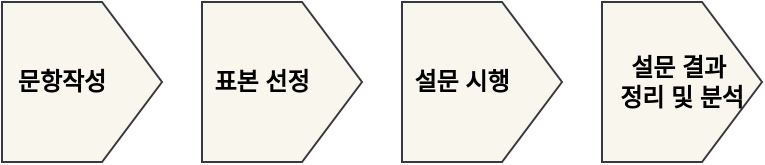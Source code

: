 <mxfile>
    <diagram id="PNMt3UdQ9-GeICi5q9jL" name="Page-1">
        <mxGraphModel dx="690" dy="420" grid="1" gridSize="10" guides="1" tooltips="1" connect="1" arrows="1" fold="1" page="1" pageScale="1" pageWidth="1169" pageHeight="827" math="0" shadow="0">
            <root>
                <mxCell id="0"/>
                <mxCell id="1" parent="0"/>
                <mxCell id="2" value="" style="shape=offPageConnector;whiteSpace=wrap;html=1;rotation=-90;fillColor=#f9f7ed;strokeColor=#36393d;" vertex="1" parent="1">
                    <mxGeometry x="110" y="150" width="80" height="80" as="geometry"/>
                </mxCell>
                <mxCell id="3" value="문항작성" style="text;html=1;align=center;verticalAlign=middle;whiteSpace=wrap;rounded=0;fontStyle=1" vertex="1" parent="1">
                    <mxGeometry x="110" y="175" width="60" height="30" as="geometry"/>
                </mxCell>
                <mxCell id="6" value="" style="shape=offPageConnector;whiteSpace=wrap;html=1;rotation=-90;fillColor=#f9f7ed;strokeColor=#36393d;" vertex="1" parent="1">
                    <mxGeometry x="210" y="150" width="80" height="80" as="geometry"/>
                </mxCell>
                <mxCell id="7" value="표본 선정" style="text;html=1;align=center;verticalAlign=middle;whiteSpace=wrap;rounded=0;fontStyle=1" vertex="1" parent="1">
                    <mxGeometry x="210" y="175" width="60" height="30" as="geometry"/>
                </mxCell>
                <mxCell id="8" value="" style="shape=offPageConnector;whiteSpace=wrap;html=1;rotation=-90;fillColor=#f9f7ed;strokeColor=#36393d;" vertex="1" parent="1">
                    <mxGeometry x="310" y="150" width="80" height="80" as="geometry"/>
                </mxCell>
                <mxCell id="9" value="설문 시행" style="text;html=1;align=center;verticalAlign=middle;whiteSpace=wrap;rounded=0;fontStyle=1" vertex="1" parent="1">
                    <mxGeometry x="310" y="175" width="60" height="30" as="geometry"/>
                </mxCell>
                <mxCell id="10" value="" style="shape=offPageConnector;whiteSpace=wrap;html=1;rotation=-90;fillColor=#f9f7ed;strokeColor=#36393d;" vertex="1" parent="1">
                    <mxGeometry x="410" y="150" width="80" height="80" as="geometry"/>
                </mxCell>
                <mxCell id="11" value="설문 결과&amp;nbsp;&lt;br&gt;정리 및 분석" style="text;html=1;align=center;verticalAlign=middle;whiteSpace=wrap;rounded=0;fontStyle=1" vertex="1" parent="1">
                    <mxGeometry x="410" y="175" width="80" height="30" as="geometry"/>
                </mxCell>
            </root>
        </mxGraphModel>
    </diagram>
</mxfile>